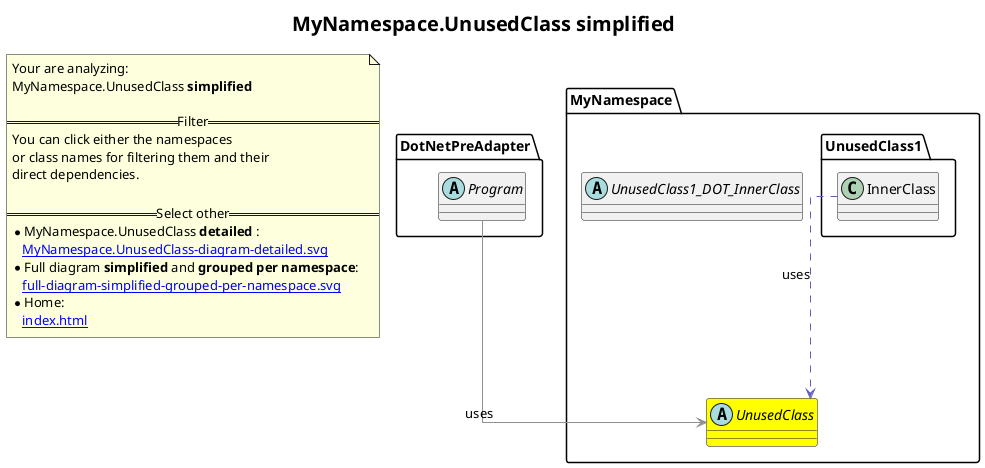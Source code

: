@startuml
skinparam linetype ortho
title <size:20>MyNamespace.UnusedClass **simplified** </size>
note "Your are analyzing:\nMyNamespace.UnusedClass **simplified** \n\n==Filter==\nYou can click either the namespaces \nor class names for filtering them and their\ndirect dependencies.\n\n==Select other==\n* MyNamespace.UnusedClass **detailed** :\n   [[MyNamespace.UnusedClass-diagram-detailed.svg]]\n* Full diagram **simplified** and **grouped per namespace**:\n   [[full-diagram-simplified-grouped-per-namespace.svg]]\n* Home:\n   [[index.html]]" as FloatingNote
abstract class DotNetPreAdapter.Program [[DotNetPreAdapter.Program-diagram-simplified.svg]]  {
}
abstract class MyNamespace.UnusedClass [[MyNamespace.UnusedClass-diagram-simplified.svg]] #yellow {
}
abstract class MyNamespace.UnusedClass1_DOT_InnerClass [[MyNamespace.UnusedClass1.InnerClass-diagram-simplified.svg]]  {
}
 ' *************************************** 
 ' *************************************** 
 ' *************************************** 
' Class relations extracted from namespace:
' DotNetPreAdapter
DotNetPreAdapter.Program -[#909090]-> MyNamespace.UnusedClass  : uses 
' Class relations extracted from namespace:
' MyNamespace
MyNamespace.UnusedClass1.InnerClass .[#6060BB].> MyNamespace.UnusedClass  : uses 
@enduml